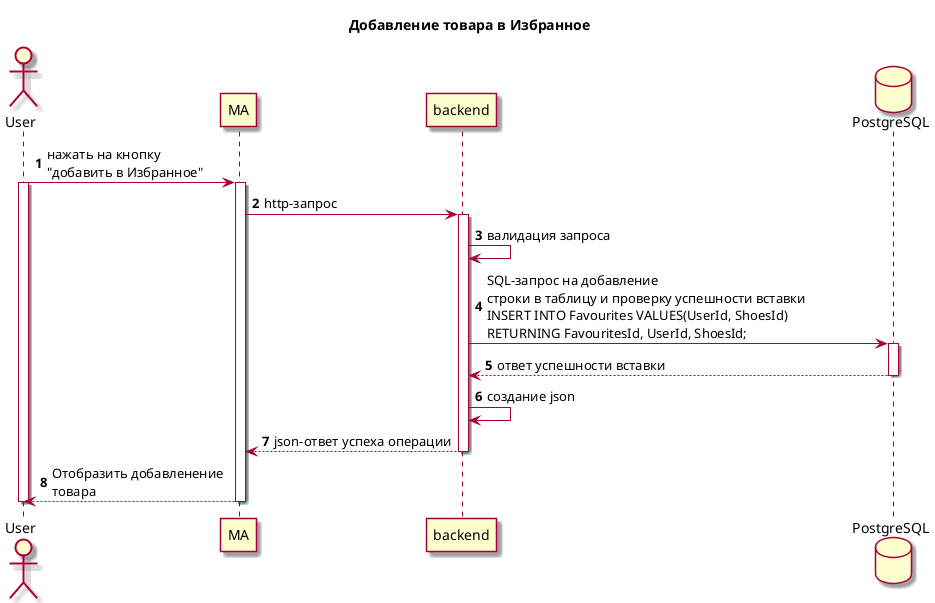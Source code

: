 @startuml
title Добавление товара в Избранное
skin rose
autonumber

actor User
participant MA
participant backend
database PostgreSQL

User->MA: нажать на кнопку\n"добавить в Избранное"
activate User

activate MA
MA->backend: http-запрос

activate backend
backend->backend: валидация запроса
backend->PostgreSQL: SQL-запрос на добавление\
                     \nстроки в таблицу и проверку успешности вставки\
                     \nINSERT INTO Favourites VALUES(UserId, ShoesId)\nRETURNING FavouritesId, UserId, ShoesId;
activate PostgreSQL

PostgreSQL-->backend: ответ успешности вставки
deactivate PostgreSQL
backend->backend: создание json
backend-->MA: json-ответ успеха операции
deactivate backend
MA-->User: Отобразить добавленение\nтовара
deactivate MA
deactivate User

@enduml